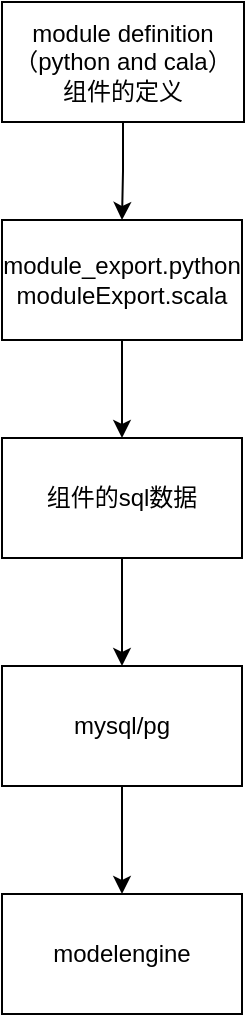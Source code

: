 <mxfile version="20.2.3" type="github">
  <diagram id="t6_LyMhLClDO4tWqVLgv" name="第 1 页">
    <mxGraphModel dx="1426" dy="728" grid="0" gridSize="10" guides="1" tooltips="1" connect="1" arrows="1" fold="1" page="1" pageScale="1" pageWidth="827" pageHeight="1169" math="0" shadow="0">
      <root>
        <mxCell id="0" />
        <mxCell id="1" parent="0" />
        <mxCell id="IKCdtFV47PzjzlfWqauy-6" value="" style="edgeStyle=orthogonalEdgeStyle;rounded=0;orthogonalLoop=1;jettySize=auto;html=1;" edge="1" parent="1" source="IKCdtFV47PzjzlfWqauy-1" target="IKCdtFV47PzjzlfWqauy-2">
          <mxGeometry relative="1" as="geometry" />
        </mxCell>
        <mxCell id="IKCdtFV47PzjzlfWqauy-1" value="module definition （python and cala）&lt;br&gt;组件的定义" style="rounded=0;whiteSpace=wrap;html=1;" vertex="1" parent="1">
          <mxGeometry x="262" y="96" width="121" height="60" as="geometry" />
        </mxCell>
        <mxCell id="IKCdtFV47PzjzlfWqauy-7" value="" style="edgeStyle=orthogonalEdgeStyle;rounded=0;orthogonalLoop=1;jettySize=auto;html=1;" edge="1" parent="1" source="IKCdtFV47PzjzlfWqauy-2" target="IKCdtFV47PzjzlfWqauy-3">
          <mxGeometry relative="1" as="geometry" />
        </mxCell>
        <mxCell id="IKCdtFV47PzjzlfWqauy-2" value="module_export.python&lt;br&gt;moduleExport.scala" style="rounded=0;whiteSpace=wrap;html=1;" vertex="1" parent="1">
          <mxGeometry x="262" y="205" width="120" height="60" as="geometry" />
        </mxCell>
        <mxCell id="IKCdtFV47PzjzlfWqauy-8" value="" style="edgeStyle=orthogonalEdgeStyle;rounded=0;orthogonalLoop=1;jettySize=auto;html=1;" edge="1" parent="1" source="IKCdtFV47PzjzlfWqauy-3" target="IKCdtFV47PzjzlfWqauy-4">
          <mxGeometry relative="1" as="geometry" />
        </mxCell>
        <mxCell id="IKCdtFV47PzjzlfWqauy-3" value="组件的sql数据" style="rounded=0;whiteSpace=wrap;html=1;" vertex="1" parent="1">
          <mxGeometry x="262" y="314" width="120" height="60" as="geometry" />
        </mxCell>
        <mxCell id="IKCdtFV47PzjzlfWqauy-9" value="" style="edgeStyle=orthogonalEdgeStyle;rounded=0;orthogonalLoop=1;jettySize=auto;html=1;" edge="1" parent="1" source="IKCdtFV47PzjzlfWqauy-4" target="IKCdtFV47PzjzlfWqauy-5">
          <mxGeometry relative="1" as="geometry" />
        </mxCell>
        <mxCell id="IKCdtFV47PzjzlfWqauy-4" value="mysql/pg" style="rounded=0;whiteSpace=wrap;html=1;" vertex="1" parent="1">
          <mxGeometry x="262" y="428" width="120" height="60" as="geometry" />
        </mxCell>
        <mxCell id="IKCdtFV47PzjzlfWqauy-5" value="modelengine" style="rounded=0;whiteSpace=wrap;html=1;" vertex="1" parent="1">
          <mxGeometry x="262" y="542" width="120" height="60" as="geometry" />
        </mxCell>
      </root>
    </mxGraphModel>
  </diagram>
</mxfile>
